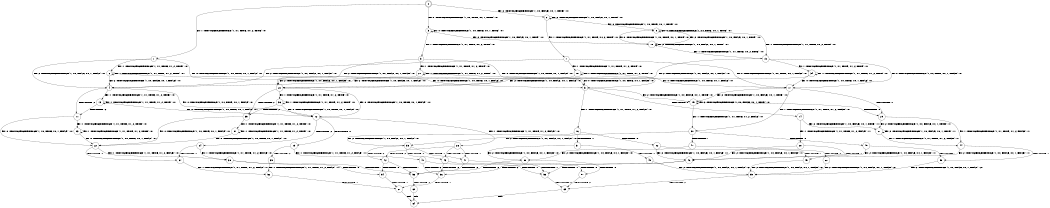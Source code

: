 digraph BCG {
size = "7, 10.5";
center = TRUE;
node [shape = circle];
0 [peripheries = 2];
0 -> 1 [label = "EX !1 !ATOMIC_EXCH_BRANCH (1, +1, TRUE, +0, 2, TRUE) !:0:"];
0 -> 2 [label = "EX !2 !ATOMIC_EXCH_BRANCH (1, +0, FALSE, +0, 1, TRUE) !:0:"];
0 -> 3 [label = "EX !0 !ATOMIC_EXCH_BRANCH (1, +0, TRUE, +0, 1, TRUE) !:0:"];
1 -> 4 [label = "EX !2 !ATOMIC_EXCH_BRANCH (1, +0, FALSE, +0, 1, FALSE) !:0:"];
1 -> 5 [label = "EX !0 !ATOMIC_EXCH_BRANCH (1, +0, TRUE, +0, 1, FALSE) !:0:"];
1 -> 6 [label = "EX !1 !ATOMIC_EXCH_BRANCH (1, +1, TRUE, +1, 2, TRUE) !:0:"];
2 -> 7 [label = "EX !1 !ATOMIC_EXCH_BRANCH (1, +1, TRUE, +0, 2, TRUE) !:0:"];
2 -> 8 [label = "EX !0 !ATOMIC_EXCH_BRANCH (1, +0, TRUE, +0, 1, TRUE) !:0:"];
2 -> 2 [label = "EX !2 !ATOMIC_EXCH_BRANCH (1, +0, FALSE, +0, 1, TRUE) !:0:"];
3 -> 9 [label = "EX !1 !ATOMIC_EXCH_BRANCH (1, +1, TRUE, +0, 2, TRUE) !:0:"];
3 -> 10 [label = "EX !2 !ATOMIC_EXCH_BRANCH (1, +0, FALSE, +0, 1, TRUE) !:0:"];
3 -> 3 [label = "EX !0 !ATOMIC_EXCH_BRANCH (1, +0, TRUE, +0, 1, TRUE) !:0:"];
4 -> 11 [label = "TERMINATE !2"];
4 -> 12 [label = "EX !0 !ATOMIC_EXCH_BRANCH (1, +0, TRUE, +0, 1, FALSE) !:0:"];
4 -> 13 [label = "EX !1 !ATOMIC_EXCH_BRANCH (1, +1, TRUE, +1, 2, TRUE) !:0:"];
5 -> 14 [label = "TERMINATE !0"];
5 -> 15 [label = "EX !2 !ATOMIC_EXCH_BRANCH (1, +0, FALSE, +0, 1, TRUE) !:0:"];
5 -> 16 [label = "EX !1 !ATOMIC_EXCH_BRANCH (1, +1, TRUE, +1, 2, FALSE) !:0:"];
6 -> 4 [label = "EX !2 !ATOMIC_EXCH_BRANCH (1, +0, FALSE, +0, 1, FALSE) !:0:"];
6 -> 5 [label = "EX !0 !ATOMIC_EXCH_BRANCH (1, +0, TRUE, +0, 1, FALSE) !:0:"];
6 -> 6 [label = "EX !1 !ATOMIC_EXCH_BRANCH (1, +1, TRUE, +1, 2, TRUE) !:0:"];
7 -> 17 [label = "EX !0 !ATOMIC_EXCH_BRANCH (1, +0, TRUE, +0, 1, FALSE) !:0:"];
7 -> 4 [label = "EX !2 !ATOMIC_EXCH_BRANCH (1, +0, FALSE, +0, 1, FALSE) !:0:"];
7 -> 18 [label = "EX !1 !ATOMIC_EXCH_BRANCH (1, +1, TRUE, +1, 2, TRUE) !:0:"];
8 -> 19 [label = "EX !1 !ATOMIC_EXCH_BRANCH (1, +1, TRUE, +0, 2, TRUE) !:0:"];
8 -> 10 [label = "EX !2 !ATOMIC_EXCH_BRANCH (1, +0, FALSE, +0, 1, TRUE) !:0:"];
8 -> 8 [label = "EX !0 !ATOMIC_EXCH_BRANCH (1, +0, TRUE, +0, 1, TRUE) !:0:"];
9 -> 20 [label = "EX !2 !ATOMIC_EXCH_BRANCH (1, +0, FALSE, +0, 1, FALSE) !:0:"];
9 -> 21 [label = "EX !1 !ATOMIC_EXCH_BRANCH (1, +1, TRUE, +1, 2, TRUE) !:0:"];
9 -> 5 [label = "EX !0 !ATOMIC_EXCH_BRANCH (1, +0, TRUE, +0, 1, FALSE) !:0:"];
10 -> 19 [label = "EX !1 !ATOMIC_EXCH_BRANCH (1, +1, TRUE, +0, 2, TRUE) !:0:"];
10 -> 10 [label = "EX !2 !ATOMIC_EXCH_BRANCH (1, +0, FALSE, +0, 1, TRUE) !:0:"];
10 -> 8 [label = "EX !0 !ATOMIC_EXCH_BRANCH (1, +0, TRUE, +0, 1, TRUE) !:0:"];
11 -> 22 [label = "EX !0 !ATOMIC_EXCH_BRANCH (1, +0, TRUE, +0, 1, FALSE) !:0:"];
11 -> 23 [label = "EX !1 !ATOMIC_EXCH_BRANCH (1, +1, TRUE, +1, 2, TRUE) !:0:"];
12 -> 24 [label = "TERMINATE !2"];
12 -> 25 [label = "TERMINATE !0"];
12 -> 26 [label = "EX !1 !ATOMIC_EXCH_BRANCH (1, +1, TRUE, +1, 2, FALSE) !:0:"];
13 -> 11 [label = "TERMINATE !2"];
13 -> 12 [label = "EX !0 !ATOMIC_EXCH_BRANCH (1, +0, TRUE, +0, 1, FALSE) !:0:"];
13 -> 13 [label = "EX !1 !ATOMIC_EXCH_BRANCH (1, +1, TRUE, +1, 2, TRUE) !:0:"];
14 -> 27 [label = "EX !2 !ATOMIC_EXCH_BRANCH (1, +0, FALSE, +0, 1, TRUE) !:1:"];
14 -> 28 [label = "EX !1 !ATOMIC_EXCH_BRANCH (1, +1, TRUE, +1, 2, FALSE) !:1:"];
15 -> 29 [label = "TERMINATE !0"];
15 -> 15 [label = "EX !2 !ATOMIC_EXCH_BRANCH (1, +0, FALSE, +0, 1, TRUE) !:0:"];
15 -> 30 [label = "EX !1 !ATOMIC_EXCH_BRANCH (1, +1, TRUE, +1, 2, FALSE) !:0:"];
16 -> 31 [label = "TERMINATE !1"];
16 -> 32 [label = "TERMINATE !0"];
16 -> 33 [label = "EX !2 !ATOMIC_EXCH_BRANCH (1, +0, FALSE, +0, 1, FALSE) !:0:"];
17 -> 29 [label = "TERMINATE !0"];
17 -> 15 [label = "EX !2 !ATOMIC_EXCH_BRANCH (1, +0, FALSE, +0, 1, TRUE) !:0:"];
17 -> 30 [label = "EX !1 !ATOMIC_EXCH_BRANCH (1, +1, TRUE, +1, 2, FALSE) !:0:"];
18 -> 17 [label = "EX !0 !ATOMIC_EXCH_BRANCH (1, +0, TRUE, +0, 1, FALSE) !:0:"];
18 -> 4 [label = "EX !2 !ATOMIC_EXCH_BRANCH (1, +0, FALSE, +0, 1, FALSE) !:0:"];
18 -> 18 [label = "EX !1 !ATOMIC_EXCH_BRANCH (1, +1, TRUE, +1, 2, TRUE) !:0:"];
19 -> 20 [label = "EX !2 !ATOMIC_EXCH_BRANCH (1, +0, FALSE, +0, 1, FALSE) !:0:"];
19 -> 34 [label = "EX !1 !ATOMIC_EXCH_BRANCH (1, +1, TRUE, +1, 2, TRUE) !:0:"];
19 -> 17 [label = "EX !0 !ATOMIC_EXCH_BRANCH (1, +0, TRUE, +0, 1, FALSE) !:0:"];
20 -> 35 [label = "TERMINATE !2"];
20 -> 36 [label = "EX !1 !ATOMIC_EXCH_BRANCH (1, +1, TRUE, +1, 2, TRUE) !:0:"];
20 -> 12 [label = "EX !0 !ATOMIC_EXCH_BRANCH (1, +0, TRUE, +0, 1, FALSE) !:0:"];
21 -> 20 [label = "EX !2 !ATOMIC_EXCH_BRANCH (1, +0, FALSE, +0, 1, FALSE) !:0:"];
21 -> 21 [label = "EX !1 !ATOMIC_EXCH_BRANCH (1, +1, TRUE, +1, 2, TRUE) !:0:"];
21 -> 5 [label = "EX !0 !ATOMIC_EXCH_BRANCH (1, +0, TRUE, +0, 1, FALSE) !:0:"];
22 -> 37 [label = "TERMINATE !0"];
22 -> 38 [label = "EX !1 !ATOMIC_EXCH_BRANCH (1, +1, TRUE, +1, 2, FALSE) !:0:"];
23 -> 22 [label = "EX !0 !ATOMIC_EXCH_BRANCH (1, +0, TRUE, +0, 1, FALSE) !:0:"];
23 -> 23 [label = "EX !1 !ATOMIC_EXCH_BRANCH (1, +1, TRUE, +1, 2, TRUE) !:0:"];
24 -> 37 [label = "TERMINATE !0"];
24 -> 38 [label = "EX !1 !ATOMIC_EXCH_BRANCH (1, +1, TRUE, +1, 2, FALSE) !:0:"];
25 -> 39 [label = "TERMINATE !2"];
25 -> 40 [label = "EX !1 !ATOMIC_EXCH_BRANCH (1, +1, TRUE, +1, 2, FALSE) !:1:"];
26 -> 41 [label = "TERMINATE !1"];
26 -> 42 [label = "TERMINATE !2"];
26 -> 43 [label = "TERMINATE !0"];
27 -> 27 [label = "EX !2 !ATOMIC_EXCH_BRANCH (1, +0, FALSE, +0, 1, TRUE) !:1:"];
27 -> 44 [label = "EX !1 !ATOMIC_EXCH_BRANCH (1, +1, TRUE, +1, 2, FALSE) !:1:"];
28 -> 45 [label = "TERMINATE !1"];
28 -> 46 [label = "EX !2 !ATOMIC_EXCH_BRANCH (1, +0, FALSE, +0, 1, FALSE) !:1:"];
29 -> 27 [label = "EX !2 !ATOMIC_EXCH_BRANCH (1, +0, FALSE, +0, 1, TRUE) !:1:"];
29 -> 44 [label = "EX !1 !ATOMIC_EXCH_BRANCH (1, +1, TRUE, +1, 2, FALSE) !:1:"];
30 -> 47 [label = "TERMINATE !1"];
30 -> 48 [label = "TERMINATE !0"];
30 -> 33 [label = "EX !2 !ATOMIC_EXCH_BRANCH (1, +0, FALSE, +0, 1, FALSE) !:0:"];
31 -> 49 [label = "TERMINATE !0"];
31 -> 50 [label = "EX !2 !ATOMIC_EXCH_BRANCH (1, +0, FALSE, +0, 1, FALSE) !:0:"];
32 -> 45 [label = "TERMINATE !1"];
32 -> 46 [label = "EX !2 !ATOMIC_EXCH_BRANCH (1, +0, FALSE, +0, 1, FALSE) !:1:"];
33 -> 41 [label = "TERMINATE !1"];
33 -> 42 [label = "TERMINATE !2"];
33 -> 43 [label = "TERMINATE !0"];
34 -> 20 [label = "EX !2 !ATOMIC_EXCH_BRANCH (1, +0, FALSE, +0, 1, FALSE) !:0:"];
34 -> 34 [label = "EX !1 !ATOMIC_EXCH_BRANCH (1, +1, TRUE, +1, 2, TRUE) !:0:"];
34 -> 17 [label = "EX !0 !ATOMIC_EXCH_BRANCH (1, +0, TRUE, +0, 1, FALSE) !:0:"];
35 -> 51 [label = "EX !1 !ATOMIC_EXCH_BRANCH (1, +1, TRUE, +1, 2, TRUE) !:0:"];
35 -> 22 [label = "EX !0 !ATOMIC_EXCH_BRANCH (1, +0, TRUE, +0, 1, FALSE) !:0:"];
36 -> 35 [label = "TERMINATE !2"];
36 -> 36 [label = "EX !1 !ATOMIC_EXCH_BRANCH (1, +1, TRUE, +1, 2, TRUE) !:0:"];
36 -> 12 [label = "EX !0 !ATOMIC_EXCH_BRANCH (1, +0, TRUE, +0, 1, FALSE) !:0:"];
37 -> 52 [label = "EX !1 !ATOMIC_EXCH_BRANCH (1, +1, TRUE, +1, 2, FALSE) !:1:"];
38 -> 53 [label = "TERMINATE !1"];
38 -> 54 [label = "TERMINATE !0"];
39 -> 52 [label = "EX !1 !ATOMIC_EXCH_BRANCH (1, +1, TRUE, +1, 2, FALSE) !:1:"];
40 -> 55 [label = "TERMINATE !1"];
40 -> 56 [label = "TERMINATE !2"];
41 -> 53 [label = "TERMINATE !2"];
41 -> 57 [label = "TERMINATE !0"];
42 -> 53 [label = "TERMINATE !1"];
42 -> 54 [label = "TERMINATE !0"];
43 -> 55 [label = "TERMINATE !1"];
43 -> 56 [label = "TERMINATE !2"];
44 -> 58 [label = "TERMINATE !1"];
44 -> 46 [label = "EX !2 !ATOMIC_EXCH_BRANCH (1, +0, FALSE, +0, 1, FALSE) !:1:"];
45 -> 59 [label = "EX !2 !ATOMIC_EXCH_BRANCH (1, +0, FALSE, +0, 1, FALSE) !:2:"];
46 -> 55 [label = "TERMINATE !1"];
46 -> 56 [label = "TERMINATE !2"];
47 -> 60 [label = "TERMINATE !0"];
47 -> 50 [label = "EX !2 !ATOMIC_EXCH_BRANCH (1, +0, FALSE, +0, 1, FALSE) !:0:"];
48 -> 58 [label = "TERMINATE !1"];
48 -> 46 [label = "EX !2 !ATOMIC_EXCH_BRANCH (1, +0, FALSE, +0, 1, FALSE) !:1:"];
49 -> 59 [label = "EX !2 !ATOMIC_EXCH_BRANCH (1, +0, FALSE, +0, 1, FALSE) !:2:"];
50 -> 53 [label = "TERMINATE !2"];
50 -> 57 [label = "TERMINATE !0"];
51 -> 51 [label = "EX !1 !ATOMIC_EXCH_BRANCH (1, +1, TRUE, +1, 2, TRUE) !:0:"];
51 -> 22 [label = "EX !0 !ATOMIC_EXCH_BRANCH (1, +0, TRUE, +0, 1, FALSE) !:0:"];
52 -> 61 [label = "TERMINATE !1"];
53 -> 62 [label = "TERMINATE !0"];
54 -> 61 [label = "TERMINATE !1"];
55 -> 63 [label = "TERMINATE !2"];
56 -> 61 [label = "TERMINATE !1"];
57 -> 63 [label = "TERMINATE !2"];
58 -> 59 [label = "EX !2 !ATOMIC_EXCH_BRANCH (1, +0, FALSE, +0, 1, FALSE) !:2:"];
59 -> 63 [label = "TERMINATE !2"];
60 -> 59 [label = "EX !2 !ATOMIC_EXCH_BRANCH (1, +0, FALSE, +0, 1, FALSE) !:2:"];
61 -> 64 [label = "exit"];
62 -> 64 [label = "exit"];
63 -> 64 [label = "exit"];
}
